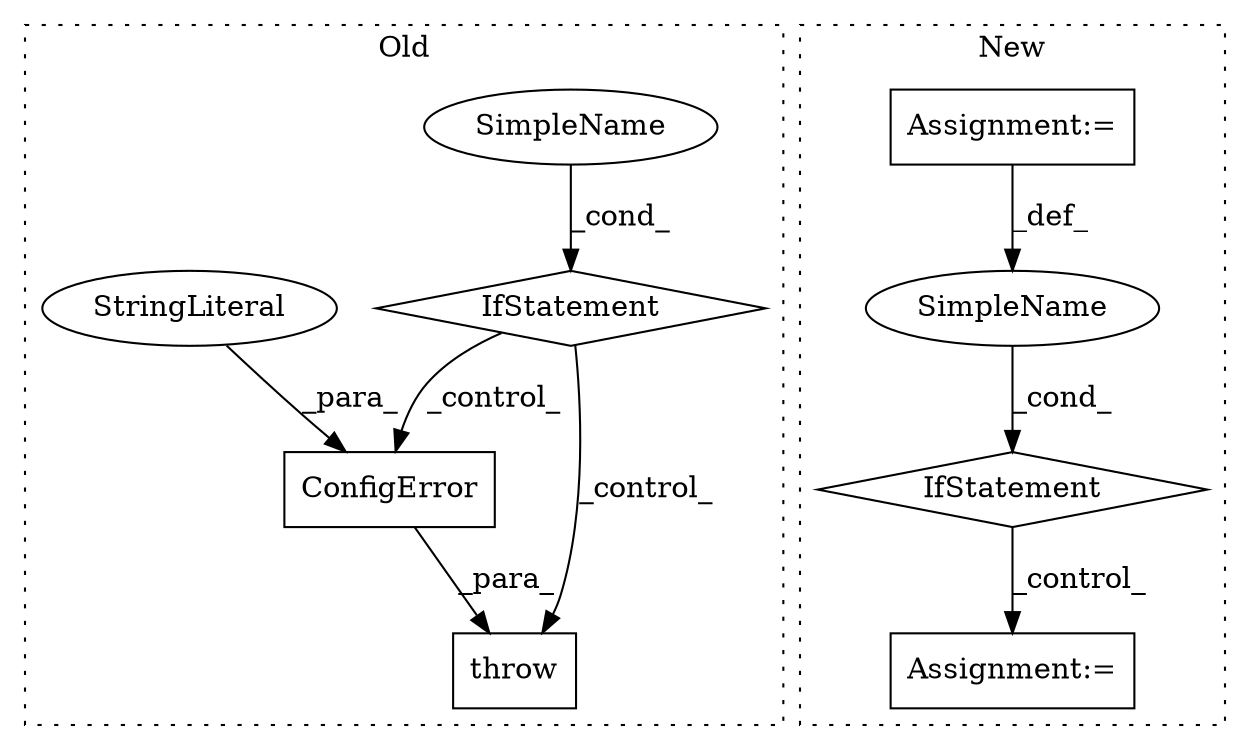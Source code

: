 digraph G {
subgraph cluster0 {
1 [label="ConfigError" a="32" s="24415,24459" l="12,1" shape="box"];
3 [label="throw" a="53" s="24409" l="6" shape="box"];
4 [label="SimpleName" a="42" s="" l="" shape="ellipse"];
5 [label="IfStatement" a="25" s="24279,24324" l="4,2" shape="diamond"];
6 [label="StringLiteral" a="45" s="24427" l="32" shape="ellipse"];
label = "Old";
style="dotted";
}
subgraph cluster1 {
2 [label="IfStatement" a="25" s="24694,24725" l="4,2" shape="diamond"];
7 [label="Assignment:=" a="7" s="24567,24682" l="57,2" shape="box"];
8 [label="Assignment:=" a="7" s="24759" l="1" shape="box"];
9 [label="SimpleName" a="42" s="" l="" shape="ellipse"];
label = "New";
style="dotted";
}
1 -> 3 [label="_para_"];
2 -> 8 [label="_control_"];
4 -> 5 [label="_cond_"];
5 -> 1 [label="_control_"];
5 -> 3 [label="_control_"];
6 -> 1 [label="_para_"];
7 -> 9 [label="_def_"];
9 -> 2 [label="_cond_"];
}